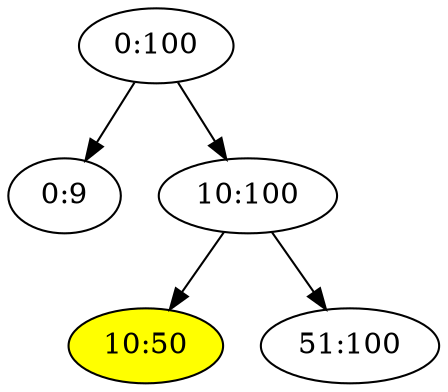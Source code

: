 digraph "r2-i10:50" {

/* Nodes */

N_0_100[label="0:100"];
N_0_9[label="0:9"];
N_10_100[label="10:100"];
N_10_50[label="10:50"][style="filled"][fillcolor="yellow"];
N_51_100[label="51:100"];

/* Edges */

N_0_100 -> N_0_9;
N_10_100 -> N_10_50;
N_10_100 -> N_51_100;
N_0_100 -> N_10_100;
}
